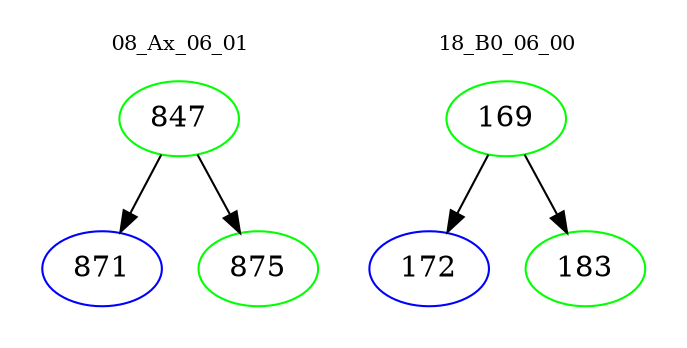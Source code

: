digraph{
subgraph cluster_0 {
color = white
label = "08_Ax_06_01";
fontsize=10;
T0_847 [label="847", color="green"]
T0_847 -> T0_871 [color="black"]
T0_871 [label="871", color="blue"]
T0_847 -> T0_875 [color="black"]
T0_875 [label="875", color="green"]
}
subgraph cluster_1 {
color = white
label = "18_B0_06_00";
fontsize=10;
T1_169 [label="169", color="green"]
T1_169 -> T1_172 [color="black"]
T1_172 [label="172", color="blue"]
T1_169 -> T1_183 [color="black"]
T1_183 [label="183", color="green"]
}
}
